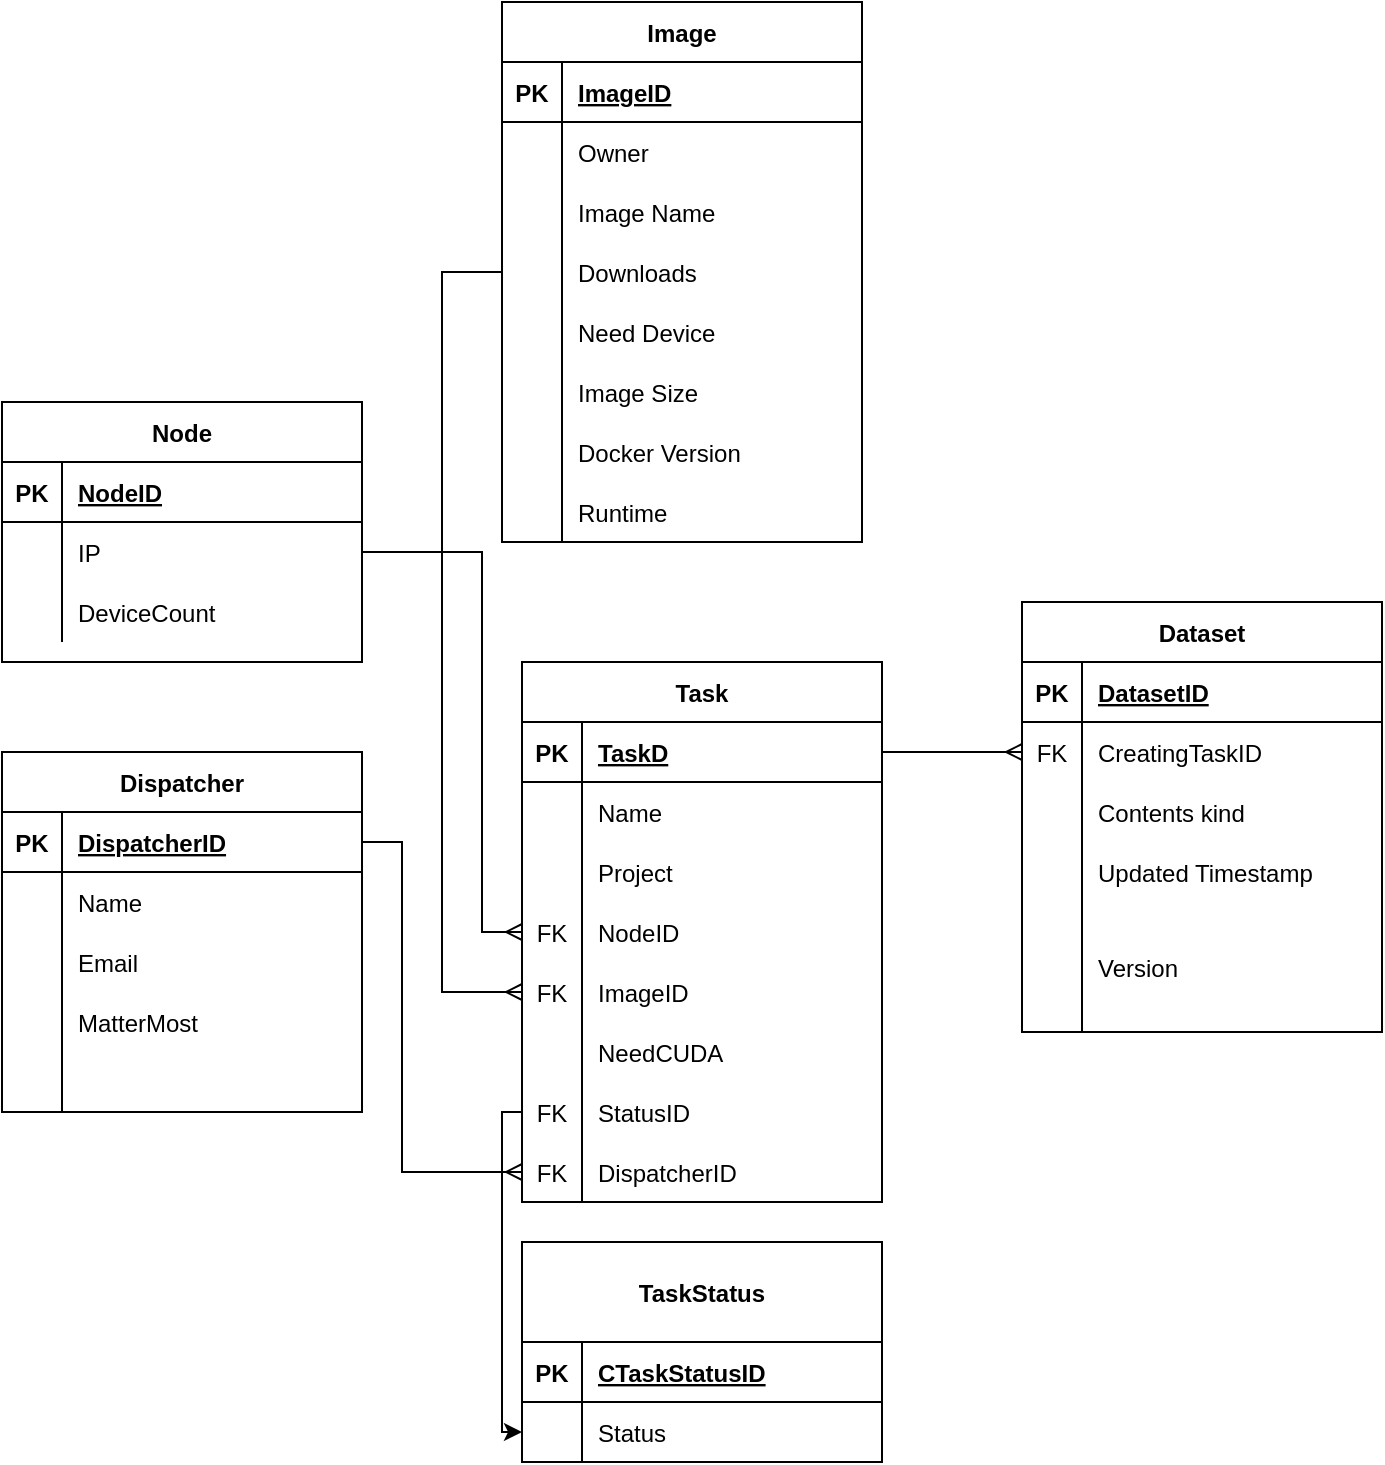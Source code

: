 <mxfile pages="2">
    <diagram id="Lc61Oj9iBNVvq9Qi2prH" name="Страница 1">
        <mxGraphModel dx="1374" dy="835" grid="1" gridSize="10" guides="1" tooltips="1" connect="1" arrows="1" fold="1" page="1" pageScale="1" pageWidth="827" pageHeight="1169" math="0" shadow="0">
            <root>
                <mxCell id="0"/>
                <mxCell id="1" parent="0"/>
                <mxCell id="X6WaeSLlBuZF8RS0wWXy-1" value="Task" style="shape=table;startSize=30;container=1;collapsible=1;childLayout=tableLayout;fixedRows=1;rowLines=0;fontStyle=1;align=center;resizeLast=1;" parent="1" vertex="1">
                    <mxGeometry x="370" y="730" width="180" height="270" as="geometry"/>
                </mxCell>
                <mxCell id="X6WaeSLlBuZF8RS0wWXy-2" value="" style="shape=partialRectangle;collapsible=0;dropTarget=0;pointerEvents=0;fillColor=none;top=0;left=0;bottom=1;right=0;points=[[0,0.5],[1,0.5]];portConstraint=eastwest;" parent="X6WaeSLlBuZF8RS0wWXy-1" vertex="1">
                    <mxGeometry y="30" width="180" height="30" as="geometry"/>
                </mxCell>
                <mxCell id="X6WaeSLlBuZF8RS0wWXy-3" value="PK" style="shape=partialRectangle;connectable=0;fillColor=none;top=0;left=0;bottom=0;right=0;fontStyle=1;overflow=hidden;" parent="X6WaeSLlBuZF8RS0wWXy-2" vertex="1">
                    <mxGeometry width="30" height="30" as="geometry">
                        <mxRectangle width="30" height="30" as="alternateBounds"/>
                    </mxGeometry>
                </mxCell>
                <mxCell id="X6WaeSLlBuZF8RS0wWXy-4" value="TaskD" style="shape=partialRectangle;connectable=0;fillColor=none;top=0;left=0;bottom=0;right=0;align=left;spacingLeft=6;fontStyle=5;overflow=hidden;" parent="X6WaeSLlBuZF8RS0wWXy-2" vertex="1">
                    <mxGeometry x="30" width="150" height="30" as="geometry">
                        <mxRectangle width="150" height="30" as="alternateBounds"/>
                    </mxGeometry>
                </mxCell>
                <mxCell id="X6WaeSLlBuZF8RS0wWXy-5" value="" style="shape=partialRectangle;collapsible=0;dropTarget=0;pointerEvents=0;fillColor=none;top=0;left=0;bottom=0;right=0;points=[[0,0.5],[1,0.5]];portConstraint=eastwest;" parent="X6WaeSLlBuZF8RS0wWXy-1" vertex="1">
                    <mxGeometry y="60" width="180" height="30" as="geometry"/>
                </mxCell>
                <mxCell id="X6WaeSLlBuZF8RS0wWXy-6" value="" style="shape=partialRectangle;connectable=0;fillColor=none;top=0;left=0;bottom=0;right=0;editable=1;overflow=hidden;" parent="X6WaeSLlBuZF8RS0wWXy-5" vertex="1">
                    <mxGeometry width="30" height="30" as="geometry">
                        <mxRectangle width="30" height="30" as="alternateBounds"/>
                    </mxGeometry>
                </mxCell>
                <mxCell id="X6WaeSLlBuZF8RS0wWXy-7" value="Name" style="shape=partialRectangle;connectable=0;fillColor=none;top=0;left=0;bottom=0;right=0;align=left;spacingLeft=6;overflow=hidden;" parent="X6WaeSLlBuZF8RS0wWXy-5" vertex="1">
                    <mxGeometry x="30" width="150" height="30" as="geometry">
                        <mxRectangle width="150" height="30" as="alternateBounds"/>
                    </mxGeometry>
                </mxCell>
                <mxCell id="X6WaeSLlBuZF8RS0wWXy-8" value="" style="shape=partialRectangle;collapsible=0;dropTarget=0;pointerEvents=0;fillColor=none;top=0;left=0;bottom=0;right=0;points=[[0,0.5],[1,0.5]];portConstraint=eastwest;" parent="X6WaeSLlBuZF8RS0wWXy-1" vertex="1">
                    <mxGeometry y="90" width="180" height="30" as="geometry"/>
                </mxCell>
                <mxCell id="X6WaeSLlBuZF8RS0wWXy-9" value="" style="shape=partialRectangle;connectable=0;fillColor=none;top=0;left=0;bottom=0;right=0;editable=1;overflow=hidden;" parent="X6WaeSLlBuZF8RS0wWXy-8" vertex="1">
                    <mxGeometry width="30" height="30" as="geometry">
                        <mxRectangle width="30" height="30" as="alternateBounds"/>
                    </mxGeometry>
                </mxCell>
                <mxCell id="X6WaeSLlBuZF8RS0wWXy-10" value="Project" style="shape=partialRectangle;connectable=0;fillColor=none;top=0;left=0;bottom=0;right=0;align=left;spacingLeft=6;overflow=hidden;" parent="X6WaeSLlBuZF8RS0wWXy-8" vertex="1">
                    <mxGeometry x="30" width="150" height="30" as="geometry">
                        <mxRectangle width="150" height="30" as="alternateBounds"/>
                    </mxGeometry>
                </mxCell>
                <mxCell id="X6WaeSLlBuZF8RS0wWXy-11" style="shape=partialRectangle;collapsible=0;dropTarget=0;pointerEvents=0;fillColor=none;top=0;left=0;bottom=0;right=0;points=[[0,0.5],[1,0.5]];portConstraint=eastwest;" parent="X6WaeSLlBuZF8RS0wWXy-1" vertex="1">
                    <mxGeometry y="120" width="180" height="30" as="geometry"/>
                </mxCell>
                <mxCell id="X6WaeSLlBuZF8RS0wWXy-12" value="FK" style="shape=partialRectangle;connectable=0;fillColor=none;top=0;left=0;bottom=0;right=0;editable=1;overflow=hidden;" parent="X6WaeSLlBuZF8RS0wWXy-11" vertex="1">
                    <mxGeometry width="30" height="30" as="geometry">
                        <mxRectangle width="30" height="30" as="alternateBounds"/>
                    </mxGeometry>
                </mxCell>
                <mxCell id="X6WaeSLlBuZF8RS0wWXy-13" value="NodeID" style="shape=partialRectangle;connectable=0;fillColor=none;top=0;left=0;bottom=0;right=0;align=left;spacingLeft=6;overflow=hidden;" parent="X6WaeSLlBuZF8RS0wWXy-11" vertex="1">
                    <mxGeometry x="30" width="150" height="30" as="geometry">
                        <mxRectangle width="150" height="30" as="alternateBounds"/>
                    </mxGeometry>
                </mxCell>
                <mxCell id="X6WaeSLlBuZF8RS0wWXy-14" value="" style="shape=partialRectangle;collapsible=0;dropTarget=0;pointerEvents=0;fillColor=none;top=0;left=0;bottom=0;right=0;points=[[0,0.5],[1,0.5]];portConstraint=eastwest;" parent="X6WaeSLlBuZF8RS0wWXy-1" vertex="1">
                    <mxGeometry y="150" width="180" height="30" as="geometry"/>
                </mxCell>
                <mxCell id="X6WaeSLlBuZF8RS0wWXy-15" value="FK" style="shape=partialRectangle;connectable=0;fillColor=none;top=0;left=0;bottom=0;right=0;editable=1;overflow=hidden;" parent="X6WaeSLlBuZF8RS0wWXy-14" vertex="1">
                    <mxGeometry width="30" height="30" as="geometry">
                        <mxRectangle width="30" height="30" as="alternateBounds"/>
                    </mxGeometry>
                </mxCell>
                <mxCell id="X6WaeSLlBuZF8RS0wWXy-16" value="ImageID" style="shape=partialRectangle;connectable=0;fillColor=none;top=0;left=0;bottom=0;right=0;align=left;spacingLeft=6;overflow=hidden;" parent="X6WaeSLlBuZF8RS0wWXy-14" vertex="1">
                    <mxGeometry x="30" width="150" height="30" as="geometry">
                        <mxRectangle width="150" height="30" as="alternateBounds"/>
                    </mxGeometry>
                </mxCell>
                <mxCell id="X6WaeSLlBuZF8RS0wWXy-17" style="shape=partialRectangle;collapsible=0;dropTarget=0;pointerEvents=0;fillColor=none;top=0;left=0;bottom=0;right=0;points=[[0,0.5],[1,0.5]];portConstraint=eastwest;" parent="X6WaeSLlBuZF8RS0wWXy-1" vertex="1">
                    <mxGeometry y="180" width="180" height="30" as="geometry"/>
                </mxCell>
                <mxCell id="X6WaeSLlBuZF8RS0wWXy-18" style="shape=partialRectangle;connectable=0;fillColor=none;top=0;left=0;bottom=0;right=0;editable=1;overflow=hidden;" parent="X6WaeSLlBuZF8RS0wWXy-17" vertex="1">
                    <mxGeometry width="30" height="30" as="geometry">
                        <mxRectangle width="30" height="30" as="alternateBounds"/>
                    </mxGeometry>
                </mxCell>
                <mxCell id="X6WaeSLlBuZF8RS0wWXy-19" value="NeedCUDA" style="shape=partialRectangle;connectable=0;fillColor=none;top=0;left=0;bottom=0;right=0;align=left;spacingLeft=6;overflow=hidden;" parent="X6WaeSLlBuZF8RS0wWXy-17" vertex="1">
                    <mxGeometry x="30" width="150" height="30" as="geometry">
                        <mxRectangle width="150" height="30" as="alternateBounds"/>
                    </mxGeometry>
                </mxCell>
                <mxCell id="X6WaeSLlBuZF8RS0wWXy-20" style="shape=partialRectangle;collapsible=0;dropTarget=0;pointerEvents=0;fillColor=none;top=0;left=0;bottom=0;right=0;points=[[0,0.5],[1,0.5]];portConstraint=eastwest;" parent="X6WaeSLlBuZF8RS0wWXy-1" vertex="1">
                    <mxGeometry y="210" width="180" height="30" as="geometry"/>
                </mxCell>
                <mxCell id="X6WaeSLlBuZF8RS0wWXy-21" value="FK" style="shape=partialRectangle;connectable=0;fillColor=none;top=0;left=0;bottom=0;right=0;editable=1;overflow=hidden;" parent="X6WaeSLlBuZF8RS0wWXy-20" vertex="1">
                    <mxGeometry width="30" height="30" as="geometry">
                        <mxRectangle width="30" height="30" as="alternateBounds"/>
                    </mxGeometry>
                </mxCell>
                <mxCell id="X6WaeSLlBuZF8RS0wWXy-22" value="StatusID" style="shape=partialRectangle;connectable=0;fillColor=none;top=0;left=0;bottom=0;right=0;align=left;spacingLeft=6;overflow=hidden;" parent="X6WaeSLlBuZF8RS0wWXy-20" vertex="1">
                    <mxGeometry x="30" width="150" height="30" as="geometry">
                        <mxRectangle width="150" height="30" as="alternateBounds"/>
                    </mxGeometry>
                </mxCell>
                <mxCell id="X6WaeSLlBuZF8RS0wWXy-23" style="shape=partialRectangle;collapsible=0;dropTarget=0;pointerEvents=0;fillColor=none;top=0;left=0;bottom=0;right=0;points=[[0,0.5],[1,0.5]];portConstraint=eastwest;" parent="X6WaeSLlBuZF8RS0wWXy-1" vertex="1">
                    <mxGeometry y="240" width="180" height="30" as="geometry"/>
                </mxCell>
                <mxCell id="X6WaeSLlBuZF8RS0wWXy-24" value="FK" style="shape=partialRectangle;connectable=0;fillColor=none;top=0;left=0;bottom=0;right=0;editable=1;overflow=hidden;" parent="X6WaeSLlBuZF8RS0wWXy-23" vertex="1">
                    <mxGeometry width="30" height="30" as="geometry">
                        <mxRectangle width="30" height="30" as="alternateBounds"/>
                    </mxGeometry>
                </mxCell>
                <mxCell id="X6WaeSLlBuZF8RS0wWXy-25" value="DispatcherID" style="shape=partialRectangle;connectable=0;fillColor=none;top=0;left=0;bottom=0;right=0;align=left;spacingLeft=6;overflow=hidden;" parent="X6WaeSLlBuZF8RS0wWXy-23" vertex="1">
                    <mxGeometry x="30" width="150" height="30" as="geometry">
                        <mxRectangle width="150" height="30" as="alternateBounds"/>
                    </mxGeometry>
                </mxCell>
                <mxCell id="X6WaeSLlBuZF8RS0wWXy-26" value="Dispatcher" style="shape=table;startSize=30;container=1;collapsible=1;childLayout=tableLayout;fixedRows=1;rowLines=0;fontStyle=1;align=center;resizeLast=1;" parent="1" vertex="1">
                    <mxGeometry x="110" y="775" width="180" height="180" as="geometry"/>
                </mxCell>
                <mxCell id="X6WaeSLlBuZF8RS0wWXy-27" value="" style="shape=partialRectangle;collapsible=0;dropTarget=0;pointerEvents=0;fillColor=none;top=0;left=0;bottom=1;right=0;points=[[0,0.5],[1,0.5]];portConstraint=eastwest;" parent="X6WaeSLlBuZF8RS0wWXy-26" vertex="1">
                    <mxGeometry y="30" width="180" height="30" as="geometry"/>
                </mxCell>
                <mxCell id="X6WaeSLlBuZF8RS0wWXy-28" value="PK" style="shape=partialRectangle;connectable=0;fillColor=none;top=0;left=0;bottom=0;right=0;fontStyle=1;overflow=hidden;" parent="X6WaeSLlBuZF8RS0wWXy-27" vertex="1">
                    <mxGeometry width="30" height="30" as="geometry"/>
                </mxCell>
                <mxCell id="X6WaeSLlBuZF8RS0wWXy-29" value="DispatcherID" style="shape=partialRectangle;connectable=0;fillColor=none;top=0;left=0;bottom=0;right=0;align=left;spacingLeft=6;fontStyle=5;overflow=hidden;" parent="X6WaeSLlBuZF8RS0wWXy-27" vertex="1">
                    <mxGeometry x="30" width="150" height="30" as="geometry"/>
                </mxCell>
                <mxCell id="X6WaeSLlBuZF8RS0wWXy-30" value="" style="shape=partialRectangle;collapsible=0;dropTarget=0;pointerEvents=0;fillColor=none;top=0;left=0;bottom=0;right=0;points=[[0,0.5],[1,0.5]];portConstraint=eastwest;" parent="X6WaeSLlBuZF8RS0wWXy-26" vertex="1">
                    <mxGeometry y="60" width="180" height="30" as="geometry"/>
                </mxCell>
                <mxCell id="X6WaeSLlBuZF8RS0wWXy-31" value="" style="shape=partialRectangle;connectable=0;fillColor=none;top=0;left=0;bottom=0;right=0;editable=1;overflow=hidden;" parent="X6WaeSLlBuZF8RS0wWXy-30" vertex="1">
                    <mxGeometry width="30" height="30" as="geometry"/>
                </mxCell>
                <mxCell id="X6WaeSLlBuZF8RS0wWXy-32" value="Name" style="shape=partialRectangle;connectable=0;fillColor=none;top=0;left=0;bottom=0;right=0;align=left;spacingLeft=6;overflow=hidden;" parent="X6WaeSLlBuZF8RS0wWXy-30" vertex="1">
                    <mxGeometry x="30" width="150" height="30" as="geometry"/>
                </mxCell>
                <mxCell id="X6WaeSLlBuZF8RS0wWXy-33" style="shape=partialRectangle;collapsible=0;dropTarget=0;pointerEvents=0;fillColor=none;top=0;left=0;bottom=0;right=0;points=[[0,0.5],[1,0.5]];portConstraint=eastwest;" parent="X6WaeSLlBuZF8RS0wWXy-26" vertex="1">
                    <mxGeometry y="90" width="180" height="30" as="geometry"/>
                </mxCell>
                <mxCell id="X6WaeSLlBuZF8RS0wWXy-34" value="" style="shape=partialRectangle;connectable=0;fillColor=none;top=0;left=0;bottom=0;right=0;editable=1;overflow=hidden;" parent="X6WaeSLlBuZF8RS0wWXy-33" vertex="1">
                    <mxGeometry width="30" height="30" as="geometry"/>
                </mxCell>
                <mxCell id="X6WaeSLlBuZF8RS0wWXy-35" value="Email" style="shape=partialRectangle;connectable=0;fillColor=none;top=0;left=0;bottom=0;right=0;align=left;spacingLeft=6;overflow=hidden;" parent="X6WaeSLlBuZF8RS0wWXy-33" vertex="1">
                    <mxGeometry x="30" width="150" height="30" as="geometry"/>
                </mxCell>
                <mxCell id="X6WaeSLlBuZF8RS0wWXy-36" value="" style="shape=partialRectangle;collapsible=0;dropTarget=0;pointerEvents=0;fillColor=none;top=0;left=0;bottom=0;right=0;points=[[0,0.5],[1,0.5]];portConstraint=eastwest;" parent="X6WaeSLlBuZF8RS0wWXy-26" vertex="1">
                    <mxGeometry y="120" width="180" height="30" as="geometry"/>
                </mxCell>
                <mxCell id="X6WaeSLlBuZF8RS0wWXy-37" value="" style="shape=partialRectangle;connectable=0;fillColor=none;top=0;left=0;bottom=0;right=0;editable=1;overflow=hidden;" parent="X6WaeSLlBuZF8RS0wWXy-36" vertex="1">
                    <mxGeometry width="30" height="30" as="geometry"/>
                </mxCell>
                <mxCell id="X6WaeSLlBuZF8RS0wWXy-38" value="MatterMost" style="shape=partialRectangle;connectable=0;fillColor=none;top=0;left=0;bottom=0;right=0;align=left;spacingLeft=6;overflow=hidden;" parent="X6WaeSLlBuZF8RS0wWXy-36" vertex="1">
                    <mxGeometry x="30" width="150" height="30" as="geometry"/>
                </mxCell>
                <mxCell id="X6WaeSLlBuZF8RS0wWXy-39" style="shape=partialRectangle;collapsible=0;dropTarget=0;pointerEvents=0;fillColor=none;top=0;left=0;bottom=0;right=0;points=[[0,0.5],[1,0.5]];portConstraint=eastwest;" parent="X6WaeSLlBuZF8RS0wWXy-26" vertex="1">
                    <mxGeometry y="150" width="180" height="30" as="geometry"/>
                </mxCell>
                <mxCell id="X6WaeSLlBuZF8RS0wWXy-40" value="" style="shape=partialRectangle;connectable=0;fillColor=none;top=0;left=0;bottom=0;right=0;editable=1;overflow=hidden;" parent="X6WaeSLlBuZF8RS0wWXy-39" vertex="1">
                    <mxGeometry width="30" height="30" as="geometry"/>
                </mxCell>
                <mxCell id="X6WaeSLlBuZF8RS0wWXy-41" value="" style="shape=partialRectangle;connectable=0;fillColor=none;top=0;left=0;bottom=0;right=0;align=left;spacingLeft=6;overflow=hidden;" parent="X6WaeSLlBuZF8RS0wWXy-39" vertex="1">
                    <mxGeometry x="30" width="150" height="30" as="geometry"/>
                </mxCell>
                <object label="Dataset" Test="test" id="X6WaeSLlBuZF8RS0wWXy-42">
                    <mxCell style="shape=table;startSize=30;container=1;collapsible=1;childLayout=tableLayout;fixedRows=1;rowLines=0;fontStyle=1;align=center;resizeLast=1;" parent="1" vertex="1">
                        <mxGeometry x="620" y="700" width="180" height="215" as="geometry"/>
                    </mxCell>
                </object>
                <mxCell id="X6WaeSLlBuZF8RS0wWXy-43" value="" style="shape=partialRectangle;collapsible=0;dropTarget=0;pointerEvents=0;fillColor=none;top=0;left=0;bottom=1;right=0;points=[[0,0.5],[1,0.5]];portConstraint=eastwest;" parent="X6WaeSLlBuZF8RS0wWXy-42" vertex="1">
                    <mxGeometry y="30" width="180" height="30" as="geometry"/>
                </mxCell>
                <mxCell id="X6WaeSLlBuZF8RS0wWXy-44" value="PK" style="shape=partialRectangle;connectable=0;fillColor=none;top=0;left=0;bottom=0;right=0;fontStyle=1;overflow=hidden;" parent="X6WaeSLlBuZF8RS0wWXy-43" vertex="1">
                    <mxGeometry width="30" height="30" as="geometry">
                        <mxRectangle width="30" height="30" as="alternateBounds"/>
                    </mxGeometry>
                </mxCell>
                <mxCell id="X6WaeSLlBuZF8RS0wWXy-45" value="DatasetID" style="shape=partialRectangle;connectable=0;fillColor=none;top=0;left=0;bottom=0;right=0;align=left;spacingLeft=6;fontStyle=5;overflow=hidden;" parent="X6WaeSLlBuZF8RS0wWXy-43" vertex="1">
                    <mxGeometry x="30" width="150" height="30" as="geometry">
                        <mxRectangle width="150" height="30" as="alternateBounds"/>
                    </mxGeometry>
                </mxCell>
                <mxCell id="X6WaeSLlBuZF8RS0wWXy-89" value="" style="shape=partialRectangle;collapsible=0;dropTarget=0;pointerEvents=0;fillColor=none;top=0;left=0;bottom=0;right=0;points=[[0,0.5],[1,0.5]];portConstraint=eastwest;" parent="X6WaeSLlBuZF8RS0wWXy-42" vertex="1">
                    <mxGeometry y="60" width="180" height="30" as="geometry"/>
                </mxCell>
                <mxCell id="X6WaeSLlBuZF8RS0wWXy-90" value="FK" style="shape=partialRectangle;connectable=0;fillColor=none;top=0;left=0;bottom=0;right=0;editable=1;overflow=hidden;" parent="X6WaeSLlBuZF8RS0wWXy-89" vertex="1">
                    <mxGeometry width="30" height="30" as="geometry">
                        <mxRectangle width="30" height="30" as="alternateBounds"/>
                    </mxGeometry>
                </mxCell>
                <mxCell id="X6WaeSLlBuZF8RS0wWXy-91" value="CreatingTaskID" style="shape=partialRectangle;connectable=0;fillColor=none;top=0;left=0;bottom=0;right=0;align=left;spacingLeft=6;overflow=hidden;" parent="X6WaeSLlBuZF8RS0wWXy-89" vertex="1">
                    <mxGeometry x="30" width="150" height="30" as="geometry">
                        <mxRectangle width="150" height="30" as="alternateBounds"/>
                    </mxGeometry>
                </mxCell>
                <mxCell id="X6WaeSLlBuZF8RS0wWXy-52" style="shape=partialRectangle;collapsible=0;dropTarget=0;pointerEvents=0;fillColor=none;top=0;left=0;bottom=0;right=0;points=[[0,0.5],[1,0.5]];portConstraint=eastwest;" parent="X6WaeSLlBuZF8RS0wWXy-42" vertex="1">
                    <mxGeometry y="90" width="180" height="30" as="geometry"/>
                </mxCell>
                <mxCell id="X6WaeSLlBuZF8RS0wWXy-53" style="shape=partialRectangle;connectable=0;fillColor=none;top=0;left=0;bottom=0;right=0;editable=1;overflow=hidden;" parent="X6WaeSLlBuZF8RS0wWXy-52" vertex="1">
                    <mxGeometry width="30" height="30" as="geometry">
                        <mxRectangle width="30" height="30" as="alternateBounds"/>
                    </mxGeometry>
                </mxCell>
                <mxCell id="X6WaeSLlBuZF8RS0wWXy-54" value="Contents kind" style="shape=partialRectangle;connectable=0;fillColor=none;top=0;left=0;bottom=0;right=0;align=left;spacingLeft=6;overflow=hidden;" parent="X6WaeSLlBuZF8RS0wWXy-52" vertex="1">
                    <mxGeometry x="30" width="150" height="30" as="geometry">
                        <mxRectangle width="150" height="30" as="alternateBounds"/>
                    </mxGeometry>
                </mxCell>
                <mxCell id="X6WaeSLlBuZF8RS0wWXy-55" value="" style="shape=partialRectangle;collapsible=0;dropTarget=0;pointerEvents=0;fillColor=none;top=0;left=0;bottom=0;right=0;points=[[0,0.5],[1,0.5]];portConstraint=eastwest;" parent="X6WaeSLlBuZF8RS0wWXy-42" vertex="1">
                    <mxGeometry y="120" width="180" height="30" as="geometry"/>
                </mxCell>
                <mxCell id="X6WaeSLlBuZF8RS0wWXy-56" value="" style="shape=partialRectangle;connectable=0;fillColor=none;top=0;left=0;bottom=0;right=0;editable=1;overflow=hidden;" parent="X6WaeSLlBuZF8RS0wWXy-55" vertex="1">
                    <mxGeometry width="30" height="30" as="geometry">
                        <mxRectangle width="30" height="30" as="alternateBounds"/>
                    </mxGeometry>
                </mxCell>
                <mxCell id="X6WaeSLlBuZF8RS0wWXy-57" value="Updated Timestamp" style="shape=partialRectangle;connectable=0;fillColor=none;top=0;left=0;bottom=0;right=0;align=left;spacingLeft=6;overflow=hidden;" parent="X6WaeSLlBuZF8RS0wWXy-55" vertex="1">
                    <mxGeometry x="30" width="150" height="30" as="geometry">
                        <mxRectangle width="150" height="30" as="alternateBounds"/>
                    </mxGeometry>
                </mxCell>
                <mxCell id="X6WaeSLlBuZF8RS0wWXy-58" style="shape=partialRectangle;collapsible=0;dropTarget=0;pointerEvents=0;fillColor=none;top=0;left=0;bottom=0;right=0;points=[[0,0.5],[1,0.5]];portConstraint=eastwest;" parent="X6WaeSLlBuZF8RS0wWXy-42" vertex="1">
                    <mxGeometry y="150" width="180" height="65" as="geometry"/>
                </mxCell>
                <mxCell id="X6WaeSLlBuZF8RS0wWXy-59" style="shape=partialRectangle;connectable=0;fillColor=none;top=0;left=0;bottom=0;right=0;editable=1;overflow=hidden;" parent="X6WaeSLlBuZF8RS0wWXy-58" vertex="1">
                    <mxGeometry width="30" height="65" as="geometry">
                        <mxRectangle width="30" height="65" as="alternateBounds"/>
                    </mxGeometry>
                </mxCell>
                <mxCell id="X6WaeSLlBuZF8RS0wWXy-60" value="Version" style="shape=partialRectangle;connectable=0;fillColor=none;top=0;left=0;bottom=0;right=0;align=left;spacingLeft=6;overflow=hidden;" parent="X6WaeSLlBuZF8RS0wWXy-58" vertex="1">
                    <mxGeometry x="30" width="150" height="65" as="geometry">
                        <mxRectangle width="150" height="65" as="alternateBounds"/>
                    </mxGeometry>
                </mxCell>
                <mxCell id="X6WaeSLlBuZF8RS0wWXy-61" value="Image" style="shape=table;startSize=30;container=1;collapsible=1;childLayout=tableLayout;fixedRows=1;rowLines=0;fontStyle=1;align=center;resizeLast=1;" parent="1" vertex="1">
                    <mxGeometry x="360" y="400" width="180" height="270" as="geometry"/>
                </mxCell>
                <mxCell id="X6WaeSLlBuZF8RS0wWXy-62" value="" style="shape=partialRectangle;collapsible=0;dropTarget=0;pointerEvents=0;fillColor=none;top=0;left=0;bottom=1;right=0;points=[[0,0.5],[1,0.5]];portConstraint=eastwest;" parent="X6WaeSLlBuZF8RS0wWXy-61" vertex="1">
                    <mxGeometry y="30" width="180" height="30" as="geometry"/>
                </mxCell>
                <mxCell id="X6WaeSLlBuZF8RS0wWXy-63" value="PK" style="shape=partialRectangle;connectable=0;fillColor=none;top=0;left=0;bottom=0;right=0;fontStyle=1;overflow=hidden;" parent="X6WaeSLlBuZF8RS0wWXy-62" vertex="1">
                    <mxGeometry width="30" height="30" as="geometry">
                        <mxRectangle width="30" height="30" as="alternateBounds"/>
                    </mxGeometry>
                </mxCell>
                <mxCell id="X6WaeSLlBuZF8RS0wWXy-64" value="ImageID" style="shape=partialRectangle;connectable=0;fillColor=none;top=0;left=0;bottom=0;right=0;align=left;spacingLeft=6;fontStyle=5;overflow=hidden;" parent="X6WaeSLlBuZF8RS0wWXy-62" vertex="1">
                    <mxGeometry x="30" width="150" height="30" as="geometry">
                        <mxRectangle width="150" height="30" as="alternateBounds"/>
                    </mxGeometry>
                </mxCell>
                <mxCell id="X6WaeSLlBuZF8RS0wWXy-65" value="" style="shape=partialRectangle;collapsible=0;dropTarget=0;pointerEvents=0;fillColor=none;top=0;left=0;bottom=0;right=0;points=[[0,0.5],[1,0.5]];portConstraint=eastwest;" parent="X6WaeSLlBuZF8RS0wWXy-61" vertex="1">
                    <mxGeometry y="60" width="180" height="30" as="geometry"/>
                </mxCell>
                <mxCell id="X6WaeSLlBuZF8RS0wWXy-66" value="" style="shape=partialRectangle;connectable=0;fillColor=none;top=0;left=0;bottom=0;right=0;editable=1;overflow=hidden;" parent="X6WaeSLlBuZF8RS0wWXy-65" vertex="1">
                    <mxGeometry width="30" height="30" as="geometry">
                        <mxRectangle width="30" height="30" as="alternateBounds"/>
                    </mxGeometry>
                </mxCell>
                <mxCell id="X6WaeSLlBuZF8RS0wWXy-67" value="Owner" style="shape=partialRectangle;connectable=0;fillColor=none;top=0;left=0;bottom=0;right=0;align=left;spacingLeft=6;overflow=hidden;" parent="X6WaeSLlBuZF8RS0wWXy-65" vertex="1">
                    <mxGeometry x="30" width="150" height="30" as="geometry">
                        <mxRectangle width="150" height="30" as="alternateBounds"/>
                    </mxGeometry>
                </mxCell>
                <mxCell id="X6WaeSLlBuZF8RS0wWXy-68" value="" style="shape=partialRectangle;collapsible=0;dropTarget=0;pointerEvents=0;fillColor=none;top=0;left=0;bottom=0;right=0;points=[[0,0.5],[1,0.5]];portConstraint=eastwest;" parent="X6WaeSLlBuZF8RS0wWXy-61" vertex="1">
                    <mxGeometry y="90" width="180" height="30" as="geometry"/>
                </mxCell>
                <mxCell id="X6WaeSLlBuZF8RS0wWXy-69" value="" style="shape=partialRectangle;connectable=0;fillColor=none;top=0;left=0;bottom=0;right=0;editable=1;overflow=hidden;" parent="X6WaeSLlBuZF8RS0wWXy-68" vertex="1">
                    <mxGeometry width="30" height="30" as="geometry">
                        <mxRectangle width="30" height="30" as="alternateBounds"/>
                    </mxGeometry>
                </mxCell>
                <mxCell id="X6WaeSLlBuZF8RS0wWXy-70" value="Image Name" style="shape=partialRectangle;connectable=0;fillColor=none;top=0;left=0;bottom=0;right=0;align=left;spacingLeft=6;overflow=hidden;" parent="X6WaeSLlBuZF8RS0wWXy-68" vertex="1">
                    <mxGeometry x="30" width="150" height="30" as="geometry">
                        <mxRectangle width="150" height="30" as="alternateBounds"/>
                    </mxGeometry>
                </mxCell>
                <mxCell id="X6WaeSLlBuZF8RS0wWXy-71" style="shape=partialRectangle;collapsible=0;dropTarget=0;pointerEvents=0;fillColor=none;top=0;left=0;bottom=0;right=0;points=[[0,0.5],[1,0.5]];portConstraint=eastwest;" parent="X6WaeSLlBuZF8RS0wWXy-61" vertex="1">
                    <mxGeometry y="120" width="180" height="30" as="geometry"/>
                </mxCell>
                <mxCell id="X6WaeSLlBuZF8RS0wWXy-72" style="shape=partialRectangle;connectable=0;fillColor=none;top=0;left=0;bottom=0;right=0;editable=1;overflow=hidden;" parent="X6WaeSLlBuZF8RS0wWXy-71" vertex="1">
                    <mxGeometry width="30" height="30" as="geometry">
                        <mxRectangle width="30" height="30" as="alternateBounds"/>
                    </mxGeometry>
                </mxCell>
                <mxCell id="X6WaeSLlBuZF8RS0wWXy-73" value="Downloads" style="shape=partialRectangle;connectable=0;fillColor=none;top=0;left=0;bottom=0;right=0;align=left;spacingLeft=6;overflow=hidden;" parent="X6WaeSLlBuZF8RS0wWXy-71" vertex="1">
                    <mxGeometry x="30" width="150" height="30" as="geometry">
                        <mxRectangle width="150" height="30" as="alternateBounds"/>
                    </mxGeometry>
                </mxCell>
                <mxCell id="X6WaeSLlBuZF8RS0wWXy-74" value="" style="shape=partialRectangle;collapsible=0;dropTarget=0;pointerEvents=0;fillColor=none;top=0;left=0;bottom=0;right=0;points=[[0,0.5],[1,0.5]];portConstraint=eastwest;" parent="X6WaeSLlBuZF8RS0wWXy-61" vertex="1">
                    <mxGeometry y="150" width="180" height="30" as="geometry"/>
                </mxCell>
                <mxCell id="X6WaeSLlBuZF8RS0wWXy-75" value="" style="shape=partialRectangle;connectable=0;fillColor=none;top=0;left=0;bottom=0;right=0;editable=1;overflow=hidden;" parent="X6WaeSLlBuZF8RS0wWXy-74" vertex="1">
                    <mxGeometry width="30" height="30" as="geometry">
                        <mxRectangle width="30" height="30" as="alternateBounds"/>
                    </mxGeometry>
                </mxCell>
                <mxCell id="X6WaeSLlBuZF8RS0wWXy-76" value="Need Device" style="shape=partialRectangle;connectable=0;fillColor=none;top=0;left=0;bottom=0;right=0;align=left;spacingLeft=6;overflow=hidden;" parent="X6WaeSLlBuZF8RS0wWXy-74" vertex="1">
                    <mxGeometry x="30" width="150" height="30" as="geometry">
                        <mxRectangle width="150" height="30" as="alternateBounds"/>
                    </mxGeometry>
                </mxCell>
                <mxCell id="X6WaeSLlBuZF8RS0wWXy-77" style="shape=partialRectangle;collapsible=0;dropTarget=0;pointerEvents=0;fillColor=none;top=0;left=0;bottom=0;right=0;points=[[0,0.5],[1,0.5]];portConstraint=eastwest;" parent="X6WaeSLlBuZF8RS0wWXy-61" vertex="1">
                    <mxGeometry y="180" width="180" height="30" as="geometry"/>
                </mxCell>
                <mxCell id="X6WaeSLlBuZF8RS0wWXy-78" style="shape=partialRectangle;connectable=0;fillColor=none;top=0;left=0;bottom=0;right=0;editable=1;overflow=hidden;" parent="X6WaeSLlBuZF8RS0wWXy-77" vertex="1">
                    <mxGeometry width="30" height="30" as="geometry">
                        <mxRectangle width="30" height="30" as="alternateBounds"/>
                    </mxGeometry>
                </mxCell>
                <mxCell id="X6WaeSLlBuZF8RS0wWXy-79" value="Image Size" style="shape=partialRectangle;connectable=0;fillColor=none;top=0;left=0;bottom=0;right=0;align=left;spacingLeft=6;overflow=hidden;" parent="X6WaeSLlBuZF8RS0wWXy-77" vertex="1">
                    <mxGeometry x="30" width="150" height="30" as="geometry">
                        <mxRectangle width="150" height="30" as="alternateBounds"/>
                    </mxGeometry>
                </mxCell>
                <mxCell id="X6WaeSLlBuZF8RS0wWXy-80" style="shape=partialRectangle;collapsible=0;dropTarget=0;pointerEvents=0;fillColor=none;top=0;left=0;bottom=0;right=0;points=[[0,0.5],[1,0.5]];portConstraint=eastwest;" parent="X6WaeSLlBuZF8RS0wWXy-61" vertex="1">
                    <mxGeometry y="210" width="180" height="30" as="geometry"/>
                </mxCell>
                <mxCell id="X6WaeSLlBuZF8RS0wWXy-81" style="shape=partialRectangle;connectable=0;fillColor=none;top=0;left=0;bottom=0;right=0;editable=1;overflow=hidden;" parent="X6WaeSLlBuZF8RS0wWXy-80" vertex="1">
                    <mxGeometry width="30" height="30" as="geometry">
                        <mxRectangle width="30" height="30" as="alternateBounds"/>
                    </mxGeometry>
                </mxCell>
                <mxCell id="X6WaeSLlBuZF8RS0wWXy-82" value="Docker Version" style="shape=partialRectangle;connectable=0;fillColor=none;top=0;left=0;bottom=0;right=0;align=left;spacingLeft=6;overflow=hidden;" parent="X6WaeSLlBuZF8RS0wWXy-80" vertex="1">
                    <mxGeometry x="30" width="150" height="30" as="geometry">
                        <mxRectangle width="150" height="30" as="alternateBounds"/>
                    </mxGeometry>
                </mxCell>
                <mxCell id="X6WaeSLlBuZF8RS0wWXy-83" style="shape=partialRectangle;collapsible=0;dropTarget=0;pointerEvents=0;fillColor=none;top=0;left=0;bottom=0;right=0;points=[[0,0.5],[1,0.5]];portConstraint=eastwest;" parent="X6WaeSLlBuZF8RS0wWXy-61" vertex="1">
                    <mxGeometry y="240" width="180" height="30" as="geometry"/>
                </mxCell>
                <mxCell id="X6WaeSLlBuZF8RS0wWXy-84" style="shape=partialRectangle;connectable=0;fillColor=none;top=0;left=0;bottom=0;right=0;editable=1;overflow=hidden;" parent="X6WaeSLlBuZF8RS0wWXy-83" vertex="1">
                    <mxGeometry width="30" height="30" as="geometry">
                        <mxRectangle width="30" height="30" as="alternateBounds"/>
                    </mxGeometry>
                </mxCell>
                <mxCell id="X6WaeSLlBuZF8RS0wWXy-85" value="Runtime" style="shape=partialRectangle;connectable=0;fillColor=none;top=0;left=0;bottom=0;right=0;align=left;spacingLeft=6;overflow=hidden;" parent="X6WaeSLlBuZF8RS0wWXy-83" vertex="1">
                    <mxGeometry x="30" width="150" height="30" as="geometry">
                        <mxRectangle width="150" height="30" as="alternateBounds"/>
                    </mxGeometry>
                </mxCell>
                <mxCell id="X6WaeSLlBuZF8RS0wWXy-87" style="edgeStyle=orthogonalEdgeStyle;rounded=0;orthogonalLoop=1;jettySize=auto;html=1;exitX=1;exitY=0.5;exitDx=0;exitDy=0;endArrow=ERmany;endFill=0;entryX=0;entryY=0.5;entryDx=0;entryDy=0;" parent="1" source="X6WaeSLlBuZF8RS0wWXy-27" target="X6WaeSLlBuZF8RS0wWXy-23" edge="1">
                    <mxGeometry relative="1" as="geometry">
                        <mxPoint x="765" y="840" as="targetPoint"/>
                        <mxPoint x="360" y="825" as="sourcePoint"/>
                        <Array as="points">
                            <mxPoint x="310" y="820"/>
                            <mxPoint x="310" y="985"/>
                        </Array>
                    </mxGeometry>
                </mxCell>
                <mxCell id="X6WaeSLlBuZF8RS0wWXy-94" value="TaskStatus" style="shape=table;startSize=50;container=1;collapsible=1;childLayout=tableLayout;fixedRows=1;rowLines=0;fontStyle=1;align=center;resizeLast=1;" parent="1" vertex="1">
                    <mxGeometry x="370" y="1020" width="180" height="110" as="geometry"/>
                </mxCell>
                <mxCell id="X6WaeSLlBuZF8RS0wWXy-95" value="" style="shape=partialRectangle;collapsible=0;dropTarget=0;pointerEvents=0;fillColor=none;top=0;left=0;bottom=1;right=0;points=[[0,0.5],[1,0.5]];portConstraint=eastwest;" parent="X6WaeSLlBuZF8RS0wWXy-94" vertex="1">
                    <mxGeometry y="50" width="180" height="30" as="geometry"/>
                </mxCell>
                <mxCell id="X6WaeSLlBuZF8RS0wWXy-96" value="PK" style="shape=partialRectangle;connectable=0;fillColor=none;top=0;left=0;bottom=0;right=0;fontStyle=1;overflow=hidden;" parent="X6WaeSLlBuZF8RS0wWXy-95" vertex="1">
                    <mxGeometry width="30" height="30" as="geometry">
                        <mxRectangle width="30" height="30" as="alternateBounds"/>
                    </mxGeometry>
                </mxCell>
                <mxCell id="X6WaeSLlBuZF8RS0wWXy-97" value="CTaskStatusID" style="shape=partialRectangle;connectable=0;fillColor=none;top=0;left=0;bottom=0;right=0;align=left;spacingLeft=6;fontStyle=5;overflow=hidden;" parent="X6WaeSLlBuZF8RS0wWXy-95" vertex="1">
                    <mxGeometry x="30" width="150" height="30" as="geometry">
                        <mxRectangle width="150" height="30" as="alternateBounds"/>
                    </mxGeometry>
                </mxCell>
                <mxCell id="X6WaeSLlBuZF8RS0wWXy-101" value="" style="shape=partialRectangle;collapsible=0;dropTarget=0;pointerEvents=0;fillColor=none;top=0;left=0;bottom=0;right=0;points=[[0,0.5],[1,0.5]];portConstraint=eastwest;" parent="X6WaeSLlBuZF8RS0wWXy-94" vertex="1">
                    <mxGeometry y="80" width="180" height="30" as="geometry"/>
                </mxCell>
                <mxCell id="X6WaeSLlBuZF8RS0wWXy-102" value="" style="shape=partialRectangle;connectable=0;fillColor=none;top=0;left=0;bottom=0;right=0;editable=1;overflow=hidden;" parent="X6WaeSLlBuZF8RS0wWXy-101" vertex="1">
                    <mxGeometry width="30" height="30" as="geometry">
                        <mxRectangle width="30" height="30" as="alternateBounds"/>
                    </mxGeometry>
                </mxCell>
                <mxCell id="X6WaeSLlBuZF8RS0wWXy-103" value="Status" style="shape=partialRectangle;connectable=0;fillColor=none;top=0;left=0;bottom=0;right=0;align=left;spacingLeft=6;overflow=hidden;" parent="X6WaeSLlBuZF8RS0wWXy-101" vertex="1">
                    <mxGeometry x="30" width="150" height="30" as="geometry">
                        <mxRectangle width="150" height="30" as="alternateBounds"/>
                    </mxGeometry>
                </mxCell>
                <mxCell id="X6WaeSLlBuZF8RS0wWXy-108" value="Node" style="shape=table;startSize=30;container=1;collapsible=1;childLayout=tableLayout;fixedRows=1;rowLines=0;fontStyle=1;align=center;resizeLast=1;" parent="1" vertex="1">
                    <mxGeometry x="110" y="600" width="180" height="130" as="geometry">
                        <mxRectangle x="100" y="630" width="60" height="30" as="alternateBounds"/>
                    </mxGeometry>
                </mxCell>
                <mxCell id="X6WaeSLlBuZF8RS0wWXy-109" value="" style="shape=partialRectangle;collapsible=0;dropTarget=0;pointerEvents=0;fillColor=none;top=0;left=0;bottom=1;right=0;points=[[0,0.5],[1,0.5]];portConstraint=eastwest;" parent="X6WaeSLlBuZF8RS0wWXy-108" vertex="1">
                    <mxGeometry y="30" width="180" height="30" as="geometry"/>
                </mxCell>
                <mxCell id="X6WaeSLlBuZF8RS0wWXy-110" value="PK" style="shape=partialRectangle;connectable=0;fillColor=none;top=0;left=0;bottom=0;right=0;fontStyle=1;overflow=hidden;" parent="X6WaeSLlBuZF8RS0wWXy-109" vertex="1">
                    <mxGeometry width="30" height="30" as="geometry">
                        <mxRectangle width="30" height="30" as="alternateBounds"/>
                    </mxGeometry>
                </mxCell>
                <mxCell id="X6WaeSLlBuZF8RS0wWXy-111" value="NodeID" style="shape=partialRectangle;connectable=0;fillColor=none;top=0;left=0;bottom=0;right=0;align=left;spacingLeft=6;fontStyle=5;overflow=hidden;" parent="X6WaeSLlBuZF8RS0wWXy-109" vertex="1">
                    <mxGeometry x="30" width="150" height="30" as="geometry">
                        <mxRectangle width="150" height="30" as="alternateBounds"/>
                    </mxGeometry>
                </mxCell>
                <mxCell id="X6WaeSLlBuZF8RS0wWXy-112" value="" style="shape=partialRectangle;collapsible=0;dropTarget=0;pointerEvents=0;fillColor=none;top=0;left=0;bottom=0;right=0;points=[[0,0.5],[1,0.5]];portConstraint=eastwest;" parent="X6WaeSLlBuZF8RS0wWXy-108" vertex="1">
                    <mxGeometry y="60" width="180" height="30" as="geometry"/>
                </mxCell>
                <mxCell id="X6WaeSLlBuZF8RS0wWXy-113" value="" style="shape=partialRectangle;connectable=0;fillColor=none;top=0;left=0;bottom=0;right=0;editable=1;overflow=hidden;" parent="X6WaeSLlBuZF8RS0wWXy-112" vertex="1">
                    <mxGeometry width="30" height="30" as="geometry">
                        <mxRectangle width="30" height="30" as="alternateBounds"/>
                    </mxGeometry>
                </mxCell>
                <mxCell id="X6WaeSLlBuZF8RS0wWXy-114" value="IP" style="shape=partialRectangle;connectable=0;fillColor=none;top=0;left=0;bottom=0;right=0;align=left;spacingLeft=6;overflow=hidden;" parent="X6WaeSLlBuZF8RS0wWXy-112" vertex="1">
                    <mxGeometry x="30" width="150" height="30" as="geometry">
                        <mxRectangle width="150" height="30" as="alternateBounds"/>
                    </mxGeometry>
                </mxCell>
                <mxCell id="12" style="shape=partialRectangle;collapsible=0;dropTarget=0;pointerEvents=0;fillColor=none;top=0;left=0;bottom=0;right=0;points=[[0,0.5],[1,0.5]];portConstraint=eastwest;" parent="X6WaeSLlBuZF8RS0wWXy-108" vertex="1">
                    <mxGeometry y="90" width="180" height="30" as="geometry"/>
                </mxCell>
                <mxCell id="13" value="" style="shape=partialRectangle;connectable=0;fillColor=none;top=0;left=0;bottom=0;right=0;editable=1;overflow=hidden;" parent="12" vertex="1">
                    <mxGeometry width="30" height="30" as="geometry">
                        <mxRectangle width="30" height="30" as="alternateBounds"/>
                    </mxGeometry>
                </mxCell>
                <mxCell id="14" value="DeviceCount" style="shape=partialRectangle;connectable=0;fillColor=none;top=0;left=0;bottom=0;right=0;align=left;spacingLeft=6;overflow=hidden;" parent="12" vertex="1">
                    <mxGeometry x="30" width="150" height="30" as="geometry">
                        <mxRectangle width="150" height="30" as="alternateBounds"/>
                    </mxGeometry>
                </mxCell>
                <mxCell id="X6WaeSLlBuZF8RS0wWXy-115" style="edgeStyle=orthogonalEdgeStyle;rounded=0;orthogonalLoop=1;jettySize=auto;html=1;exitX=1;exitY=0.5;exitDx=0;exitDy=0;endArrow=ERmany;endFill=0;entryX=0;entryY=0.5;entryDx=0;entryDy=0;" parent="1" source="X6WaeSLlBuZF8RS0wWXy-109" target="X6WaeSLlBuZF8RS0wWXy-11" edge="1">
                    <mxGeometry relative="1" as="geometry">
                        <mxPoint x="370" y="995" as="targetPoint"/>
                        <mxPoint x="300" y="830" as="sourcePoint"/>
                        <Array as="points">
                            <mxPoint x="350" y="675"/>
                            <mxPoint x="350" y="865"/>
                        </Array>
                    </mxGeometry>
                </mxCell>
                <mxCell id="6" style="edgeStyle=orthogonalEdgeStyle;shape=connector;rounded=0;html=1;exitX=1;exitY=0.5;exitDx=0;exitDy=0;entryX=0;entryY=0.5;entryDx=0;entryDy=0;labelBackgroundColor=default;fontFamily=Helvetica;fontSize=11;fontColor=default;endArrow=ERmany;endFill=0;strokeColor=default;" parent="1" source="X6WaeSLlBuZF8RS0wWXy-2" target="X6WaeSLlBuZF8RS0wWXy-89" edge="1">
                    <mxGeometry relative="1" as="geometry"/>
                </mxCell>
                <mxCell id="11" style="edgeStyle=orthogonalEdgeStyle;shape=connector;rounded=0;html=1;exitX=0;exitY=0.5;exitDx=0;exitDy=0;entryX=0;entryY=0.5;entryDx=0;entryDy=0;labelBackgroundColor=default;fontFamily=Helvetica;fontSize=11;fontColor=default;endArrow=ERmany;endFill=0;strokeColor=default;" parent="1" source="X6WaeSLlBuZF8RS0wWXy-71" target="X6WaeSLlBuZF8RS0wWXy-14" edge="1">
                    <mxGeometry relative="1" as="geometry">
                        <Array as="points">
                            <mxPoint x="330" y="535"/>
                            <mxPoint x="330" y="895"/>
                        </Array>
                    </mxGeometry>
                </mxCell>
                <mxCell id="16" style="edgeStyle=orthogonalEdgeStyle;html=1;exitX=0;exitY=0.5;exitDx=0;exitDy=0;entryX=0;entryY=0.5;entryDx=0;entryDy=0;rounded=0;" edge="1" parent="1" source="X6WaeSLlBuZF8RS0wWXy-20" target="X6WaeSLlBuZF8RS0wWXy-101">
                    <mxGeometry relative="1" as="geometry"/>
                </mxCell>
            </root>
        </mxGraphModel>
    </diagram>
    <diagram id="2diQ4-hwBHMUEnQ9NyKu" name="Page-2">
        <mxGraphModel dx="1374" dy="835" grid="1" gridSize="10" guides="1" tooltips="1" connect="1" arrows="1" fold="1" page="1" pageScale="1" pageWidth="827" pageHeight="1169" math="0" shadow="0">
            <root>
                <mxCell id="QUErZSxBeOXtRjEbxhGZ-0"/>
                <mxCell id="QUErZSxBeOXtRjEbxhGZ-1" parent="QUErZSxBeOXtRjEbxhGZ-0"/>
                <mxCell id="nv4Wm8pneEdksD6AuAwR-0" style="edgeStyle=orthogonalEdgeStyle;rounded=0;orthogonalLoop=1;jettySize=auto;html=1;exitX=1;exitY=0.5;exitDx=0;exitDy=0;endArrow=ERmany;endFill=0;entryX=1;entryY=0.5;entryDx=0;entryDy=0;" parent="QUErZSxBeOXtRjEbxhGZ-1" source="QUErZSxBeOXtRjEbxhGZ-2" target="QUErZSxBeOXtRjEbxhGZ-2" edge="1">
                    <mxGeometry relative="1" as="geometry"/>
                </mxCell>
                <mxCell id="nv4Wm8pneEdksD6AuAwR-1" style="edgeStyle=orthogonalEdgeStyle;rounded=0;orthogonalLoop=1;jettySize=auto;html=1;exitX=1;exitY=0.5;exitDx=0;exitDy=0;entryX=0;entryY=0.5;entryDx=0;entryDy=0;endArrow=ERmany;endFill=0;" parent="QUErZSxBeOXtRjEbxhGZ-1" source="QUErZSxBeOXtRjEbxhGZ-2" target="mXQsJh9ihvSc5o1EyLFA-0" edge="1">
                    <mxGeometry relative="1" as="geometry"/>
                </mxCell>
                <mxCell id="fsMdqgzmRfe8awBC-d0W-8" style="edgeStyle=orthogonalEdgeStyle;rounded=0;orthogonalLoop=1;jettySize=auto;html=1;exitX=0.25;exitY=0;exitDx=0;exitDy=0;entryX=0;entryY=0.5;entryDx=0;entryDy=0;endArrow=none;endFill=0;" parent="QUErZSxBeOXtRjEbxhGZ-1" source="QUErZSxBeOXtRjEbxhGZ-2" target="fsMdqgzmRfe8awBC-d0W-0" edge="1">
                    <mxGeometry relative="1" as="geometry">
                        <Array as="points">
                            <mxPoint x="150" y="470"/>
                            <mxPoint x="150" y="60"/>
                        </Array>
                    </mxGeometry>
                </mxCell>
                <mxCell id="QUErZSxBeOXtRjEbxhGZ-2" value="&lt;span style=&quot;font-weight: 700&quot;&gt;Images&lt;/span&gt;" style="rounded=0;whiteSpace=wrap;html=1;" parent="QUErZSxBeOXtRjEbxhGZ-1" vertex="1">
                    <mxGeometry x="130" y="470" width="120" height="60" as="geometry"/>
                </mxCell>
                <mxCell id="fsMdqgzmRfe8awBC-d0W-42" style="edgeStyle=orthogonalEdgeStyle;rounded=0;orthogonalLoop=1;jettySize=auto;html=1;exitX=0.25;exitY=0;exitDx=0;exitDy=0;entryX=0;entryY=0.5;entryDx=0;entryDy=0;endArrow=none;endFill=0;" parent="QUErZSxBeOXtRjEbxhGZ-1" source="mXQsJh9ihvSc5o1EyLFA-0" target="fsMdqgzmRfe8awBC-d0W-41" edge="1">
                    <mxGeometry relative="1" as="geometry">
                        <Array as="points">
                            <mxPoint x="470" y="470"/>
                            <mxPoint x="470" y="70"/>
                        </Array>
                    </mxGeometry>
                </mxCell>
                <mxCell id="J1RdQB_al3ZnJijnRLB5-0" style="edgeStyle=orthogonalEdgeStyle;rounded=0;html=1;exitX=0.25;exitY=1;exitDx=0;exitDy=0;entryX=0.25;entryY=0;entryDx=0;entryDy=0;endArrow=none;endFill=0;" edge="1" parent="QUErZSxBeOXtRjEbxhGZ-1" source="mXQsJh9ihvSc5o1EyLFA-0" target="fsMdqgzmRfe8awBC-d0W-74">
                    <mxGeometry relative="1" as="geometry"/>
                </mxCell>
                <mxCell id="mXQsJh9ihvSc5o1EyLFA-0" value="&lt;span style=&quot;font-weight: 700&quot;&gt;Task&lt;/span&gt;" style="rounded=0;whiteSpace=wrap;html=1;" parent="QUErZSxBeOXtRjEbxhGZ-1" vertex="1">
                    <mxGeometry x="450" y="470" width="120" height="60" as="geometry"/>
                </mxCell>
                <mxCell id="nv4Wm8pneEdksD6AuAwR-2" style="edgeStyle=orthogonalEdgeStyle;rounded=0;orthogonalLoop=1;jettySize=auto;html=1;exitX=0;exitY=0.5;exitDx=0;exitDy=0;entryX=1;entryY=0.5;entryDx=0;entryDy=0;endArrow=ERmany;endFill=0;" parent="QUErZSxBeOXtRjEbxhGZ-1" source="mXQsJh9ihvSc5o1EyLFA-0" target="QUErZSxBeOXtRjEbxhGZ-2" edge="1">
                    <mxGeometry relative="1" as="geometry">
                        <mxPoint x="300" y="510" as="sourcePoint"/>
                        <mxPoint x="470" y="510" as="targetPoint"/>
                    </mxGeometry>
                </mxCell>
                <mxCell id="9HM8TzOrtLZjj-nBusjo-0" style="edgeStyle=orthogonalEdgeStyle;rounded=0;orthogonalLoop=1;jettySize=auto;html=1;exitX=0.5;exitY=0;exitDx=0;exitDy=0;endArrow=none;endFill=0;" parent="QUErZSxBeOXtRjEbxhGZ-1" source="nv4Wm8pneEdksD6AuAwR-3" edge="1">
                    <mxGeometry relative="1" as="geometry">
                        <mxPoint x="370" y="500" as="targetPoint"/>
                    </mxGeometry>
                </mxCell>
                <mxCell id="fsMdqgzmRfe8awBC-d0W-22" style="edgeStyle=orthogonalEdgeStyle;rounded=0;orthogonalLoop=1;jettySize=auto;html=1;exitX=0.25;exitY=1;exitDx=0;exitDy=0;endArrow=none;endFill=0;" parent="QUErZSxBeOXtRjEbxhGZ-1" source="nv4Wm8pneEdksD6AuAwR-3" edge="1">
                    <mxGeometry relative="1" as="geometry">
                        <Array as="points">
                            <mxPoint x="320" y="700"/>
                        </Array>
                        <mxPoint x="320" y="940" as="targetPoint"/>
                    </mxGeometry>
                </mxCell>
                <mxCell id="nv4Wm8pneEdksD6AuAwR-3" value="&lt;span style=&quot;font-weight: 700&quot;&gt;Dataset&lt;/span&gt;" style="rounded=0;whiteSpace=wrap;html=1;" parent="QUErZSxBeOXtRjEbxhGZ-1" vertex="1">
                    <mxGeometry x="310" y="640" width="120" height="60" as="geometry"/>
                </mxCell>
                <mxCell id="fsMdqgzmRfe8awBC-d0W-0" value="id" style="ellipse;whiteSpace=wrap;html=1;" parent="QUErZSxBeOXtRjEbxhGZ-1" vertex="1">
                    <mxGeometry x="170" y="40" width="120" height="40" as="geometry"/>
                </mxCell>
                <mxCell id="fsMdqgzmRfe8awBC-d0W-9" style="edgeStyle=orthogonalEdgeStyle;rounded=0;orthogonalLoop=1;jettySize=auto;html=1;exitX=0;exitY=0.5;exitDx=0;exitDy=0;endArrow=none;endFill=0;" parent="QUErZSxBeOXtRjEbxhGZ-1" source="fsMdqgzmRfe8awBC-d0W-1" edge="1">
                    <mxGeometry relative="1" as="geometry">
                        <mxPoint x="150" y="110" as="targetPoint"/>
                    </mxGeometry>
                </mxCell>
                <mxCell id="fsMdqgzmRfe8awBC-d0W-1" value="owner" style="ellipse;whiteSpace=wrap;html=1;" parent="QUErZSxBeOXtRjEbxhGZ-1" vertex="1">
                    <mxGeometry x="170" y="90" width="120" height="40" as="geometry"/>
                </mxCell>
                <mxCell id="fsMdqgzmRfe8awBC-d0W-10" style="edgeStyle=orthogonalEdgeStyle;rounded=0;orthogonalLoop=1;jettySize=auto;html=1;exitX=0;exitY=0.5;exitDx=0;exitDy=0;endArrow=none;endFill=0;" parent="QUErZSxBeOXtRjEbxhGZ-1" source="fsMdqgzmRfe8awBC-d0W-2" edge="1">
                    <mxGeometry relative="1" as="geometry">
                        <mxPoint x="150" y="160" as="targetPoint"/>
                    </mxGeometry>
                </mxCell>
                <mxCell id="fsMdqgzmRfe8awBC-d0W-2" value="name" style="ellipse;whiteSpace=wrap;html=1;" parent="QUErZSxBeOXtRjEbxhGZ-1" vertex="1">
                    <mxGeometry x="170" y="140" width="120" height="40" as="geometry"/>
                </mxCell>
                <mxCell id="fsMdqgzmRfe8awBC-d0W-11" style="edgeStyle=orthogonalEdgeStyle;rounded=0;orthogonalLoop=1;jettySize=auto;html=1;exitX=0;exitY=0.5;exitDx=0;exitDy=0;endArrow=none;endFill=0;" parent="QUErZSxBeOXtRjEbxhGZ-1" source="fsMdqgzmRfe8awBC-d0W-3" edge="1">
                    <mxGeometry relative="1" as="geometry">
                        <mxPoint x="150" y="210" as="targetPoint"/>
                    </mxGeometry>
                </mxCell>
                <mxCell id="fsMdqgzmRfe8awBC-d0W-3" value="downloads" style="ellipse;whiteSpace=wrap;html=1;" parent="QUErZSxBeOXtRjEbxhGZ-1" vertex="1">
                    <mxGeometry x="170" y="190" width="120" height="40" as="geometry"/>
                </mxCell>
                <mxCell id="fsMdqgzmRfe8awBC-d0W-12" style="edgeStyle=orthogonalEdgeStyle;rounded=0;orthogonalLoop=1;jettySize=auto;html=1;exitX=0;exitY=0.5;exitDx=0;exitDy=0;endArrow=none;endFill=0;" parent="QUErZSxBeOXtRjEbxhGZ-1" source="fsMdqgzmRfe8awBC-d0W-4" edge="1">
                    <mxGeometry relative="1" as="geometry">
                        <mxPoint x="150" y="270" as="targetPoint"/>
                    </mxGeometry>
                </mxCell>
                <mxCell id="fsMdqgzmRfe8awBC-d0W-4" value="need_device" style="ellipse;whiteSpace=wrap;html=1;" parent="QUErZSxBeOXtRjEbxhGZ-1" vertex="1">
                    <mxGeometry x="170" y="240" width="120" height="40" as="geometry"/>
                </mxCell>
                <mxCell id="fsMdqgzmRfe8awBC-d0W-13" style="edgeStyle=orthogonalEdgeStyle;rounded=0;orthogonalLoop=1;jettySize=auto;html=1;exitX=0;exitY=0.5;exitDx=0;exitDy=0;endArrow=none;endFill=0;" parent="QUErZSxBeOXtRjEbxhGZ-1" source="fsMdqgzmRfe8awBC-d0W-5" edge="1">
                    <mxGeometry relative="1" as="geometry">
                        <mxPoint x="150" y="310" as="targetPoint"/>
                    </mxGeometry>
                </mxCell>
                <mxCell id="fsMdqgzmRfe8awBC-d0W-5" value="size" style="ellipse;whiteSpace=wrap;html=1;" parent="QUErZSxBeOXtRjEbxhGZ-1" vertex="1">
                    <mxGeometry x="170" y="290" width="120" height="40" as="geometry"/>
                </mxCell>
                <mxCell id="fsMdqgzmRfe8awBC-d0W-14" style="edgeStyle=orthogonalEdgeStyle;rounded=0;orthogonalLoop=1;jettySize=auto;html=1;exitX=0;exitY=0.5;exitDx=0;exitDy=0;endArrow=none;endFill=0;" parent="QUErZSxBeOXtRjEbxhGZ-1" source="fsMdqgzmRfe8awBC-d0W-6" edge="1">
                    <mxGeometry relative="1" as="geometry">
                        <mxPoint x="150" y="360" as="targetPoint"/>
                    </mxGeometry>
                </mxCell>
                <mxCell id="fsMdqgzmRfe8awBC-d0W-6" value="docker_version" style="ellipse;whiteSpace=wrap;html=1;" parent="QUErZSxBeOXtRjEbxhGZ-1" vertex="1">
                    <mxGeometry x="170" y="340" width="120" height="40" as="geometry"/>
                </mxCell>
                <mxCell id="fsMdqgzmRfe8awBC-d0W-15" style="edgeStyle=orthogonalEdgeStyle;rounded=0;orthogonalLoop=1;jettySize=auto;html=1;exitX=0;exitY=0.5;exitDx=0;exitDy=0;endArrow=none;endFill=0;" parent="QUErZSxBeOXtRjEbxhGZ-1" source="fsMdqgzmRfe8awBC-d0W-7" edge="1">
                    <mxGeometry relative="1" as="geometry">
                        <mxPoint x="150" y="410" as="targetPoint"/>
                    </mxGeometry>
                </mxCell>
                <mxCell id="fsMdqgzmRfe8awBC-d0W-7" value="runtime" style="ellipse;whiteSpace=wrap;html=1;" parent="QUErZSxBeOXtRjEbxhGZ-1" vertex="1">
                    <mxGeometry x="170" y="390" width="120" height="40" as="geometry"/>
                </mxCell>
                <mxCell id="fsMdqgzmRfe8awBC-d0W-25" style="edgeStyle=orthogonalEdgeStyle;rounded=0;orthogonalLoop=1;jettySize=auto;html=1;exitX=0;exitY=0.5;exitDx=0;exitDy=0;endArrow=none;endFill=0;" parent="QUErZSxBeOXtRjEbxhGZ-1" source="fsMdqgzmRfe8awBC-d0W-16" edge="1">
                    <mxGeometry relative="1" as="geometry">
                        <mxPoint x="320" y="740" as="targetPoint"/>
                    </mxGeometry>
                </mxCell>
                <mxCell id="fsMdqgzmRfe8awBC-d0W-16" value="id" style="ellipse;whiteSpace=wrap;html=1;" parent="QUErZSxBeOXtRjEbxhGZ-1" vertex="1">
                    <mxGeometry x="340" y="720" width="120" height="40" as="geometry"/>
                </mxCell>
                <mxCell id="fsMdqgzmRfe8awBC-d0W-26" style="edgeStyle=orthogonalEdgeStyle;rounded=0;orthogonalLoop=1;jettySize=auto;html=1;exitX=0;exitY=0.5;exitDx=0;exitDy=0;endArrow=none;endFill=0;" parent="QUErZSxBeOXtRjEbxhGZ-1" source="fsMdqgzmRfe8awBC-d0W-17" edge="1">
                    <mxGeometry relative="1" as="geometry">
                        <mxPoint x="320" y="790" as="targetPoint"/>
                    </mxGeometry>
                </mxCell>
                <mxCell id="fsMdqgzmRfe8awBC-d0W-17" value="creating_task_id" style="ellipse;whiteSpace=wrap;html=1;" parent="QUErZSxBeOXtRjEbxhGZ-1" vertex="1">
                    <mxGeometry x="340" y="770" width="120" height="40" as="geometry"/>
                </mxCell>
                <mxCell id="fsMdqgzmRfe8awBC-d0W-27" style="edgeStyle=orthogonalEdgeStyle;rounded=0;orthogonalLoop=1;jettySize=auto;html=1;exitX=0;exitY=0.5;exitDx=0;exitDy=0;endArrow=none;endFill=0;" parent="QUErZSxBeOXtRjEbxhGZ-1" source="fsMdqgzmRfe8awBC-d0W-18" edge="1">
                    <mxGeometry relative="1" as="geometry">
                        <mxPoint x="320" y="840" as="targetPoint"/>
                    </mxGeometry>
                </mxCell>
                <mxCell id="fsMdqgzmRfe8awBC-d0W-18" value="contents_kind" style="ellipse;whiteSpace=wrap;html=1;" parent="QUErZSxBeOXtRjEbxhGZ-1" vertex="1">
                    <mxGeometry x="340" y="820" width="120" height="40" as="geometry"/>
                </mxCell>
                <mxCell id="fsMdqgzmRfe8awBC-d0W-29" style="edgeStyle=orthogonalEdgeStyle;rounded=0;orthogonalLoop=1;jettySize=auto;html=1;exitX=0;exitY=0.5;exitDx=0;exitDy=0;endArrow=none;endFill=0;" parent="QUErZSxBeOXtRjEbxhGZ-1" source="fsMdqgzmRfe8awBC-d0W-19" edge="1">
                    <mxGeometry relative="1" as="geometry">
                        <mxPoint x="320" y="890" as="targetPoint"/>
                    </mxGeometry>
                </mxCell>
                <mxCell id="fsMdqgzmRfe8awBC-d0W-19" value="updated_timestamp" style="ellipse;whiteSpace=wrap;html=1;" parent="QUErZSxBeOXtRjEbxhGZ-1" vertex="1">
                    <mxGeometry x="340" y="870" width="120" height="40" as="geometry"/>
                </mxCell>
                <mxCell id="fsMdqgzmRfe8awBC-d0W-30" style="edgeStyle=orthogonalEdgeStyle;rounded=0;orthogonalLoop=1;jettySize=auto;html=1;exitX=0;exitY=0.5;exitDx=0;exitDy=0;endArrow=none;endFill=0;" parent="QUErZSxBeOXtRjEbxhGZ-1" source="fsMdqgzmRfe8awBC-d0W-20" edge="1">
                    <mxGeometry relative="1" as="geometry">
                        <mxPoint x="320" y="940" as="targetPoint"/>
                    </mxGeometry>
                </mxCell>
                <mxCell id="fsMdqgzmRfe8awBC-d0W-20" value="version" style="ellipse;whiteSpace=wrap;html=1;" parent="QUErZSxBeOXtRjEbxhGZ-1" vertex="1">
                    <mxGeometry x="340" y="920" width="120" height="40" as="geometry"/>
                </mxCell>
                <mxCell id="fsMdqgzmRfe8awBC-d0W-51" style="edgeStyle=orthogonalEdgeStyle;rounded=0;orthogonalLoop=1;jettySize=auto;html=1;exitX=0;exitY=0.5;exitDx=0;exitDy=0;entryX=1;entryY=0.5;entryDx=0;entryDy=0;endArrow=ERmany;endFill=0;" parent="QUErZSxBeOXtRjEbxhGZ-1" source="fsMdqgzmRfe8awBC-d0W-31" target="mXQsJh9ihvSc5o1EyLFA-0" edge="1">
                    <mxGeometry relative="1" as="geometry"/>
                </mxCell>
                <mxCell id="fsMdqgzmRfe8awBC-d0W-68" style="edgeStyle=orthogonalEdgeStyle;rounded=0;orthogonalLoop=1;jettySize=auto;html=1;exitX=0.25;exitY=0;exitDx=0;exitDy=0;entryX=0;entryY=0.5;entryDx=0;entryDy=0;endArrow=none;endFill=0;" parent="QUErZSxBeOXtRjEbxhGZ-1" source="fsMdqgzmRfe8awBC-d0W-31" target="fsMdqgzmRfe8awBC-d0W-61" edge="1">
                    <mxGeometry relative="1" as="geometry">
                        <Array as="points">
                            <mxPoint x="687" y="470"/>
                            <mxPoint x="687" y="230"/>
                        </Array>
                    </mxGeometry>
                </mxCell>
                <mxCell id="fsMdqgzmRfe8awBC-d0W-31" value="&lt;span style=&quot;font-weight: 700&quot;&gt;Dispatcher&lt;/span&gt;" style="rounded=0;whiteSpace=wrap;html=1;" parent="QUErZSxBeOXtRjEbxhGZ-1" vertex="1">
                    <mxGeometry x="680" y="470" width="120" height="60" as="geometry"/>
                </mxCell>
                <mxCell id="fsMdqgzmRfe8awBC-d0W-52" style="edgeStyle=orthogonalEdgeStyle;rounded=0;orthogonalLoop=1;jettySize=auto;html=1;exitX=0.5;exitY=0;exitDx=0;exitDy=0;entryX=0.75;entryY=1;entryDx=0;entryDy=0;endArrow=ERmany;endFill=0;" parent="QUErZSxBeOXtRjEbxhGZ-1" source="fsMdqgzmRfe8awBC-d0W-32" target="mXQsJh9ihvSc5o1EyLFA-0" edge="1">
                    <mxGeometry relative="1" as="geometry"/>
                </mxCell>
                <mxCell id="fsMdqgzmRfe8awBC-d0W-53" style="edgeStyle=orthogonalEdgeStyle;rounded=0;orthogonalLoop=1;jettySize=auto;html=1;exitX=0.75;exitY=0;exitDx=0;exitDy=0;endArrow=ERmany;endFill=0;entryX=0.25;entryY=1;entryDx=0;entryDy=0;" parent="QUErZSxBeOXtRjEbxhGZ-1" source="fsMdqgzmRfe8awBC-d0W-32" target="fsMdqgzmRfe8awBC-d0W-31" edge="1">
                    <mxGeometry relative="1" as="geometry"/>
                </mxCell>
                <mxCell id="fsMdqgzmRfe8awBC-d0W-64" style="edgeStyle=orthogonalEdgeStyle;rounded=0;orthogonalLoop=1;jettySize=auto;html=1;exitX=0.25;exitY=1;exitDx=0;exitDy=0;entryX=0;entryY=0.5;entryDx=0;entryDy=0;endArrow=none;endFill=0;" parent="QUErZSxBeOXtRjEbxhGZ-1" source="fsMdqgzmRfe8awBC-d0W-32" target="fsMdqgzmRfe8awBC-d0W-63" edge="1">
                    <mxGeometry relative="1" as="geometry">
                        <Array as="points">
                            <mxPoint x="560" y="670"/>
                            <mxPoint x="560" y="750"/>
                        </Array>
                    </mxGeometry>
                </mxCell>
                <mxCell id="SII_jHL-iG7POlwWR0QB-3" style="edgeStyle=orthogonalEdgeStyle;html=1;exitX=0.25;exitY=1;exitDx=0;exitDy=0;entryX=0;entryY=0.5;entryDx=0;entryDy=0;rounded=0;endArrow=none;endFill=0;" parent="QUErZSxBeOXtRjEbxhGZ-1" source="fsMdqgzmRfe8awBC-d0W-32" target="SII_jHL-iG7POlwWR0QB-1" edge="1">
                    <mxGeometry relative="1" as="geometry">
                        <Array as="points">
                            <mxPoint x="560" y="670"/>
                            <mxPoint x="560" y="800"/>
                        </Array>
                    </mxGeometry>
                </mxCell>
                <mxCell id="fsMdqgzmRfe8awBC-d0W-32" value="" style="rounded=0;whiteSpace=wrap;html=1;" parent="QUErZSxBeOXtRjEbxhGZ-1" vertex="1">
                    <mxGeometry x="550" y="610" width="120" height="60" as="geometry"/>
                </mxCell>
                <mxCell id="fsMdqgzmRfe8awBC-d0W-66" style="edgeStyle=orthogonalEdgeStyle;rounded=0;orthogonalLoop=1;jettySize=auto;html=1;exitX=0.25;exitY=1;exitDx=0;exitDy=0;entryX=0;entryY=0.5;entryDx=0;entryDy=0;endArrow=none;endFill=0;" parent="QUErZSxBeOXtRjEbxhGZ-1" source="fsMdqgzmRfe8awBC-d0W-33" target="fsMdqgzmRfe8awBC-d0W-56" edge="1">
                    <mxGeometry relative="1" as="geometry">
                        <Array as="points">
                            <mxPoint x="140" y="700"/>
                            <mxPoint x="140" y="785"/>
                        </Array>
                    </mxGeometry>
                </mxCell>
                <mxCell id="fsMdqgzmRfe8awBC-d0W-33" value="" style="rounded=0;whiteSpace=wrap;html=1;" parent="QUErZSxBeOXtRjEbxhGZ-1" vertex="1">
                    <mxGeometry x="120" y="640" width="120" height="60" as="geometry"/>
                </mxCell>
                <mxCell id="fsMdqgzmRfe8awBC-d0W-49" style="edgeStyle=orthogonalEdgeStyle;rounded=0;orthogonalLoop=1;jettySize=auto;html=1;exitX=0;exitY=0.5;exitDx=0;exitDy=0;endArrow=none;endFill=0;" parent="QUErZSxBeOXtRjEbxhGZ-1" source="fsMdqgzmRfe8awBC-d0W-34" edge="1">
                    <mxGeometry relative="1" as="geometry">
                        <mxPoint x="470" y="420.276" as="targetPoint"/>
                    </mxGeometry>
                </mxCell>
                <mxCell id="fsMdqgzmRfe8awBC-d0W-34" value="dispatcher" style="ellipse;whiteSpace=wrap;html=1;" parent="QUErZSxBeOXtRjEbxhGZ-1" vertex="1">
                    <mxGeometry x="490" y="400" width="120" height="40" as="geometry"/>
                </mxCell>
                <mxCell id="fsMdqgzmRfe8awBC-d0W-48" style="edgeStyle=orthogonalEdgeStyle;rounded=0;orthogonalLoop=1;jettySize=auto;html=1;exitX=0;exitY=0.5;exitDx=0;exitDy=0;endArrow=none;endFill=0;" parent="QUErZSxBeOXtRjEbxhGZ-1" source="fsMdqgzmRfe8awBC-d0W-35" edge="1">
                    <mxGeometry relative="1" as="geometry">
                        <mxPoint x="470" y="369.931" as="targetPoint"/>
                    </mxGeometry>
                </mxCell>
                <mxCell id="fsMdqgzmRfe8awBC-d0W-35" value="status_id" style="ellipse;whiteSpace=wrap;html=1;" parent="QUErZSxBeOXtRjEbxhGZ-1" vertex="1">
                    <mxGeometry x="490" y="350" width="120" height="40" as="geometry"/>
                </mxCell>
                <mxCell id="fsMdqgzmRfe8awBC-d0W-47" style="edgeStyle=orthogonalEdgeStyle;rounded=0;orthogonalLoop=1;jettySize=auto;html=1;exitX=0;exitY=0.5;exitDx=0;exitDy=0;endArrow=none;endFill=0;" parent="QUErZSxBeOXtRjEbxhGZ-1" source="fsMdqgzmRfe8awBC-d0W-36" edge="1">
                    <mxGeometry relative="1" as="geometry">
                        <mxPoint x="470" y="320.276" as="targetPoint"/>
                    </mxGeometry>
                </mxCell>
                <mxCell id="fsMdqgzmRfe8awBC-d0W-36" value="need_cuda" style="ellipse;whiteSpace=wrap;html=1;" parent="QUErZSxBeOXtRjEbxhGZ-1" vertex="1">
                    <mxGeometry x="490" y="300" width="120" height="40" as="geometry"/>
                </mxCell>
                <mxCell id="fsMdqgzmRfe8awBC-d0W-46" style="edgeStyle=orthogonalEdgeStyle;rounded=0;orthogonalLoop=1;jettySize=auto;html=1;exitX=0;exitY=0.5;exitDx=0;exitDy=0;endArrow=none;endFill=0;" parent="QUErZSxBeOXtRjEbxhGZ-1" source="fsMdqgzmRfe8awBC-d0W-37" edge="1">
                    <mxGeometry relative="1" as="geometry">
                        <mxPoint x="470" y="269.931" as="targetPoint"/>
                    </mxGeometry>
                </mxCell>
                <mxCell id="fsMdqgzmRfe8awBC-d0W-37" value="image_id" style="ellipse;whiteSpace=wrap;html=1;" parent="QUErZSxBeOXtRjEbxhGZ-1" vertex="1">
                    <mxGeometry x="490" y="250" width="120" height="40" as="geometry"/>
                </mxCell>
                <mxCell id="fsMdqgzmRfe8awBC-d0W-45" style="edgeStyle=orthogonalEdgeStyle;rounded=0;orthogonalLoop=1;jettySize=auto;html=1;exitX=0;exitY=0.5;exitDx=0;exitDy=0;endArrow=none;endFill=0;" parent="QUErZSxBeOXtRjEbxhGZ-1" source="fsMdqgzmRfe8awBC-d0W-38" edge="1">
                    <mxGeometry relative="1" as="geometry">
                        <mxPoint x="470" y="220.276" as="targetPoint"/>
                    </mxGeometry>
                </mxCell>
                <mxCell id="fsMdqgzmRfe8awBC-d0W-38" value="node_id" style="ellipse;whiteSpace=wrap;html=1;" parent="QUErZSxBeOXtRjEbxhGZ-1" vertex="1">
                    <mxGeometry x="490" y="200" width="120" height="40" as="geometry"/>
                </mxCell>
                <mxCell id="fsMdqgzmRfe8awBC-d0W-44" style="edgeStyle=orthogonalEdgeStyle;rounded=0;orthogonalLoop=1;jettySize=auto;html=1;exitX=0;exitY=0.5;exitDx=0;exitDy=0;endArrow=none;endFill=0;" parent="QUErZSxBeOXtRjEbxhGZ-1" source="fsMdqgzmRfe8awBC-d0W-39" edge="1">
                    <mxGeometry relative="1" as="geometry">
                        <mxPoint x="470" y="169.931" as="targetPoint"/>
                    </mxGeometry>
                </mxCell>
                <mxCell id="fsMdqgzmRfe8awBC-d0W-39" value="project" style="ellipse;whiteSpace=wrap;html=1;" parent="QUErZSxBeOXtRjEbxhGZ-1" vertex="1">
                    <mxGeometry x="490" y="150" width="120" height="40" as="geometry"/>
                </mxCell>
                <mxCell id="fsMdqgzmRfe8awBC-d0W-43" style="edgeStyle=orthogonalEdgeStyle;rounded=0;orthogonalLoop=1;jettySize=auto;html=1;exitX=0;exitY=0.5;exitDx=0;exitDy=0;endArrow=none;endFill=0;" parent="QUErZSxBeOXtRjEbxhGZ-1" source="fsMdqgzmRfe8awBC-d0W-40" edge="1">
                    <mxGeometry relative="1" as="geometry">
                        <mxPoint x="470" y="120.276" as="targetPoint"/>
                    </mxGeometry>
                </mxCell>
                <mxCell id="fsMdqgzmRfe8awBC-d0W-40" value="name" style="ellipse;whiteSpace=wrap;html=1;" parent="QUErZSxBeOXtRjEbxhGZ-1" vertex="1">
                    <mxGeometry x="490" y="100" width="120" height="40" as="geometry"/>
                </mxCell>
                <mxCell id="fsMdqgzmRfe8awBC-d0W-41" value="id" style="ellipse;whiteSpace=wrap;html=1;" parent="QUErZSxBeOXtRjEbxhGZ-1" vertex="1">
                    <mxGeometry x="490" y="50" width="120" height="40" as="geometry"/>
                </mxCell>
                <mxCell id="fsMdqgzmRfe8awBC-d0W-67" style="edgeStyle=orthogonalEdgeStyle;rounded=0;orthogonalLoop=1;jettySize=auto;html=1;exitX=0;exitY=0.5;exitDx=0;exitDy=0;endArrow=none;endFill=0;" parent="QUErZSxBeOXtRjEbxhGZ-1" source="fsMdqgzmRfe8awBC-d0W-55" edge="1">
                    <mxGeometry relative="1" as="geometry">
                        <mxPoint x="140" y="735.276" as="targetPoint"/>
                    </mxGeometry>
                </mxCell>
                <mxCell id="fsMdqgzmRfe8awBC-d0W-55" value="id" style="ellipse;whiteSpace=wrap;html=1;" parent="QUErZSxBeOXtRjEbxhGZ-1" vertex="1">
                    <mxGeometry x="160" y="715" width="120" height="40" as="geometry"/>
                </mxCell>
                <mxCell id="fsMdqgzmRfe8awBC-d0W-56" value="status" style="ellipse;whiteSpace=wrap;html=1;" parent="QUErZSxBeOXtRjEbxhGZ-1" vertex="1">
                    <mxGeometry x="160" y="765" width="120" height="40" as="geometry"/>
                </mxCell>
                <mxCell id="fsMdqgzmRfe8awBC-d0W-71" style="edgeStyle=orthogonalEdgeStyle;rounded=0;orthogonalLoop=1;jettySize=auto;html=1;exitX=0;exitY=0.5;exitDx=0;exitDy=0;endArrow=none;endFill=0;" parent="QUErZSxBeOXtRjEbxhGZ-1" source="fsMdqgzmRfe8awBC-d0W-58" edge="1">
                    <mxGeometry relative="1" as="geometry">
                        <mxPoint x="690.0" y="329.931" as="targetPoint"/>
                    </mxGeometry>
                </mxCell>
                <mxCell id="fsMdqgzmRfe8awBC-d0W-58" value="email" style="ellipse;whiteSpace=wrap;html=1;" parent="QUErZSxBeOXtRjEbxhGZ-1" vertex="1">
                    <mxGeometry x="707" y="310" width="120" height="40" as="geometry"/>
                </mxCell>
                <mxCell id="fsMdqgzmRfe8awBC-d0W-70" style="edgeStyle=orthogonalEdgeStyle;rounded=0;orthogonalLoop=1;jettySize=auto;html=1;exitX=0;exitY=0.5;exitDx=0;exitDy=0;endArrow=none;endFill=0;" parent="QUErZSxBeOXtRjEbxhGZ-1" source="fsMdqgzmRfe8awBC-d0W-59" edge="1">
                    <mxGeometry relative="1" as="geometry">
                        <mxPoint x="690.0" y="380.276" as="targetPoint"/>
                    </mxGeometry>
                </mxCell>
                <mxCell id="fsMdqgzmRfe8awBC-d0W-59" value="mattermost" style="ellipse;whiteSpace=wrap;html=1;" parent="QUErZSxBeOXtRjEbxhGZ-1" vertex="1">
                    <mxGeometry x="707" y="360" width="120" height="40" as="geometry"/>
                </mxCell>
                <mxCell id="fsMdqgzmRfe8awBC-d0W-72" style="edgeStyle=orthogonalEdgeStyle;rounded=0;orthogonalLoop=1;jettySize=auto;html=1;exitX=0;exitY=0.5;exitDx=0;exitDy=0;endArrow=none;endFill=0;" parent="QUErZSxBeOXtRjEbxhGZ-1" source="fsMdqgzmRfe8awBC-d0W-60" edge="1">
                    <mxGeometry relative="1" as="geometry">
                        <mxPoint x="690.0" y="280.276" as="targetPoint"/>
                    </mxGeometry>
                </mxCell>
                <mxCell id="fsMdqgzmRfe8awBC-d0W-60" value="name" style="ellipse;whiteSpace=wrap;html=1;" parent="QUErZSxBeOXtRjEbxhGZ-1" vertex="1">
                    <mxGeometry x="707" y="260" width="120" height="40" as="geometry"/>
                </mxCell>
                <mxCell id="fsMdqgzmRfe8awBC-d0W-61" value="id" style="ellipse;whiteSpace=wrap;html=1;" parent="QUErZSxBeOXtRjEbxhGZ-1" vertex="1">
                    <mxGeometry x="707" y="210" width="120" height="40" as="geometry"/>
                </mxCell>
                <mxCell id="fsMdqgzmRfe8awBC-d0W-65" style="edgeStyle=orthogonalEdgeStyle;rounded=0;orthogonalLoop=1;jettySize=auto;html=1;exitX=0;exitY=0.5;exitDx=0;exitDy=0;endArrow=none;endFill=0;" parent="QUErZSxBeOXtRjEbxhGZ-1" source="fsMdqgzmRfe8awBC-d0W-62" edge="1">
                    <mxGeometry relative="1" as="geometry">
                        <mxPoint x="560.0" y="700.276" as="targetPoint"/>
                    </mxGeometry>
                </mxCell>
                <mxCell id="fsMdqgzmRfe8awBC-d0W-62" value="id" style="ellipse;whiteSpace=wrap;html=1;" parent="QUErZSxBeOXtRjEbxhGZ-1" vertex="1">
                    <mxGeometry x="580" y="680" width="120" height="40" as="geometry"/>
                </mxCell>
                <mxCell id="fsMdqgzmRfe8awBC-d0W-63" value="ip" style="ellipse;whiteSpace=wrap;html=1;" parent="QUErZSxBeOXtRjEbxhGZ-1" vertex="1">
                    <mxGeometry x="580" y="730" width="120" height="40" as="geometry"/>
                </mxCell>
                <mxCell id="fsMdqgzmRfe8awBC-d0W-73" value="&lt;span style=&quot;font-weight: 700&quot;&gt;Node&lt;/span&gt;" style="rounded=0;whiteSpace=wrap;html=1;" parent="QUErZSxBeOXtRjEbxhGZ-1" vertex="1">
                    <mxGeometry x="560" y="615" width="100" height="50" as="geometry"/>
                </mxCell>
                <mxCell id="fsMdqgzmRfe8awBC-d0W-74" value="&lt;b&gt;Status&lt;/b&gt;" style="rounded=0;whiteSpace=wrap;html=1;" parent="QUErZSxBeOXtRjEbxhGZ-1" vertex="1">
                    <mxGeometry x="135" y="645" width="90" height="50" as="geometry"/>
                </mxCell>
                <mxCell id="SII_jHL-iG7POlwWR0QB-1" value="device_count" style="ellipse;whiteSpace=wrap;html=1;" parent="QUErZSxBeOXtRjEbxhGZ-1" vertex="1">
                    <mxGeometry x="580" y="780" width="120" height="40" as="geometry"/>
                </mxCell>
            </root>
        </mxGraphModel>
    </diagram>
</mxfile>
